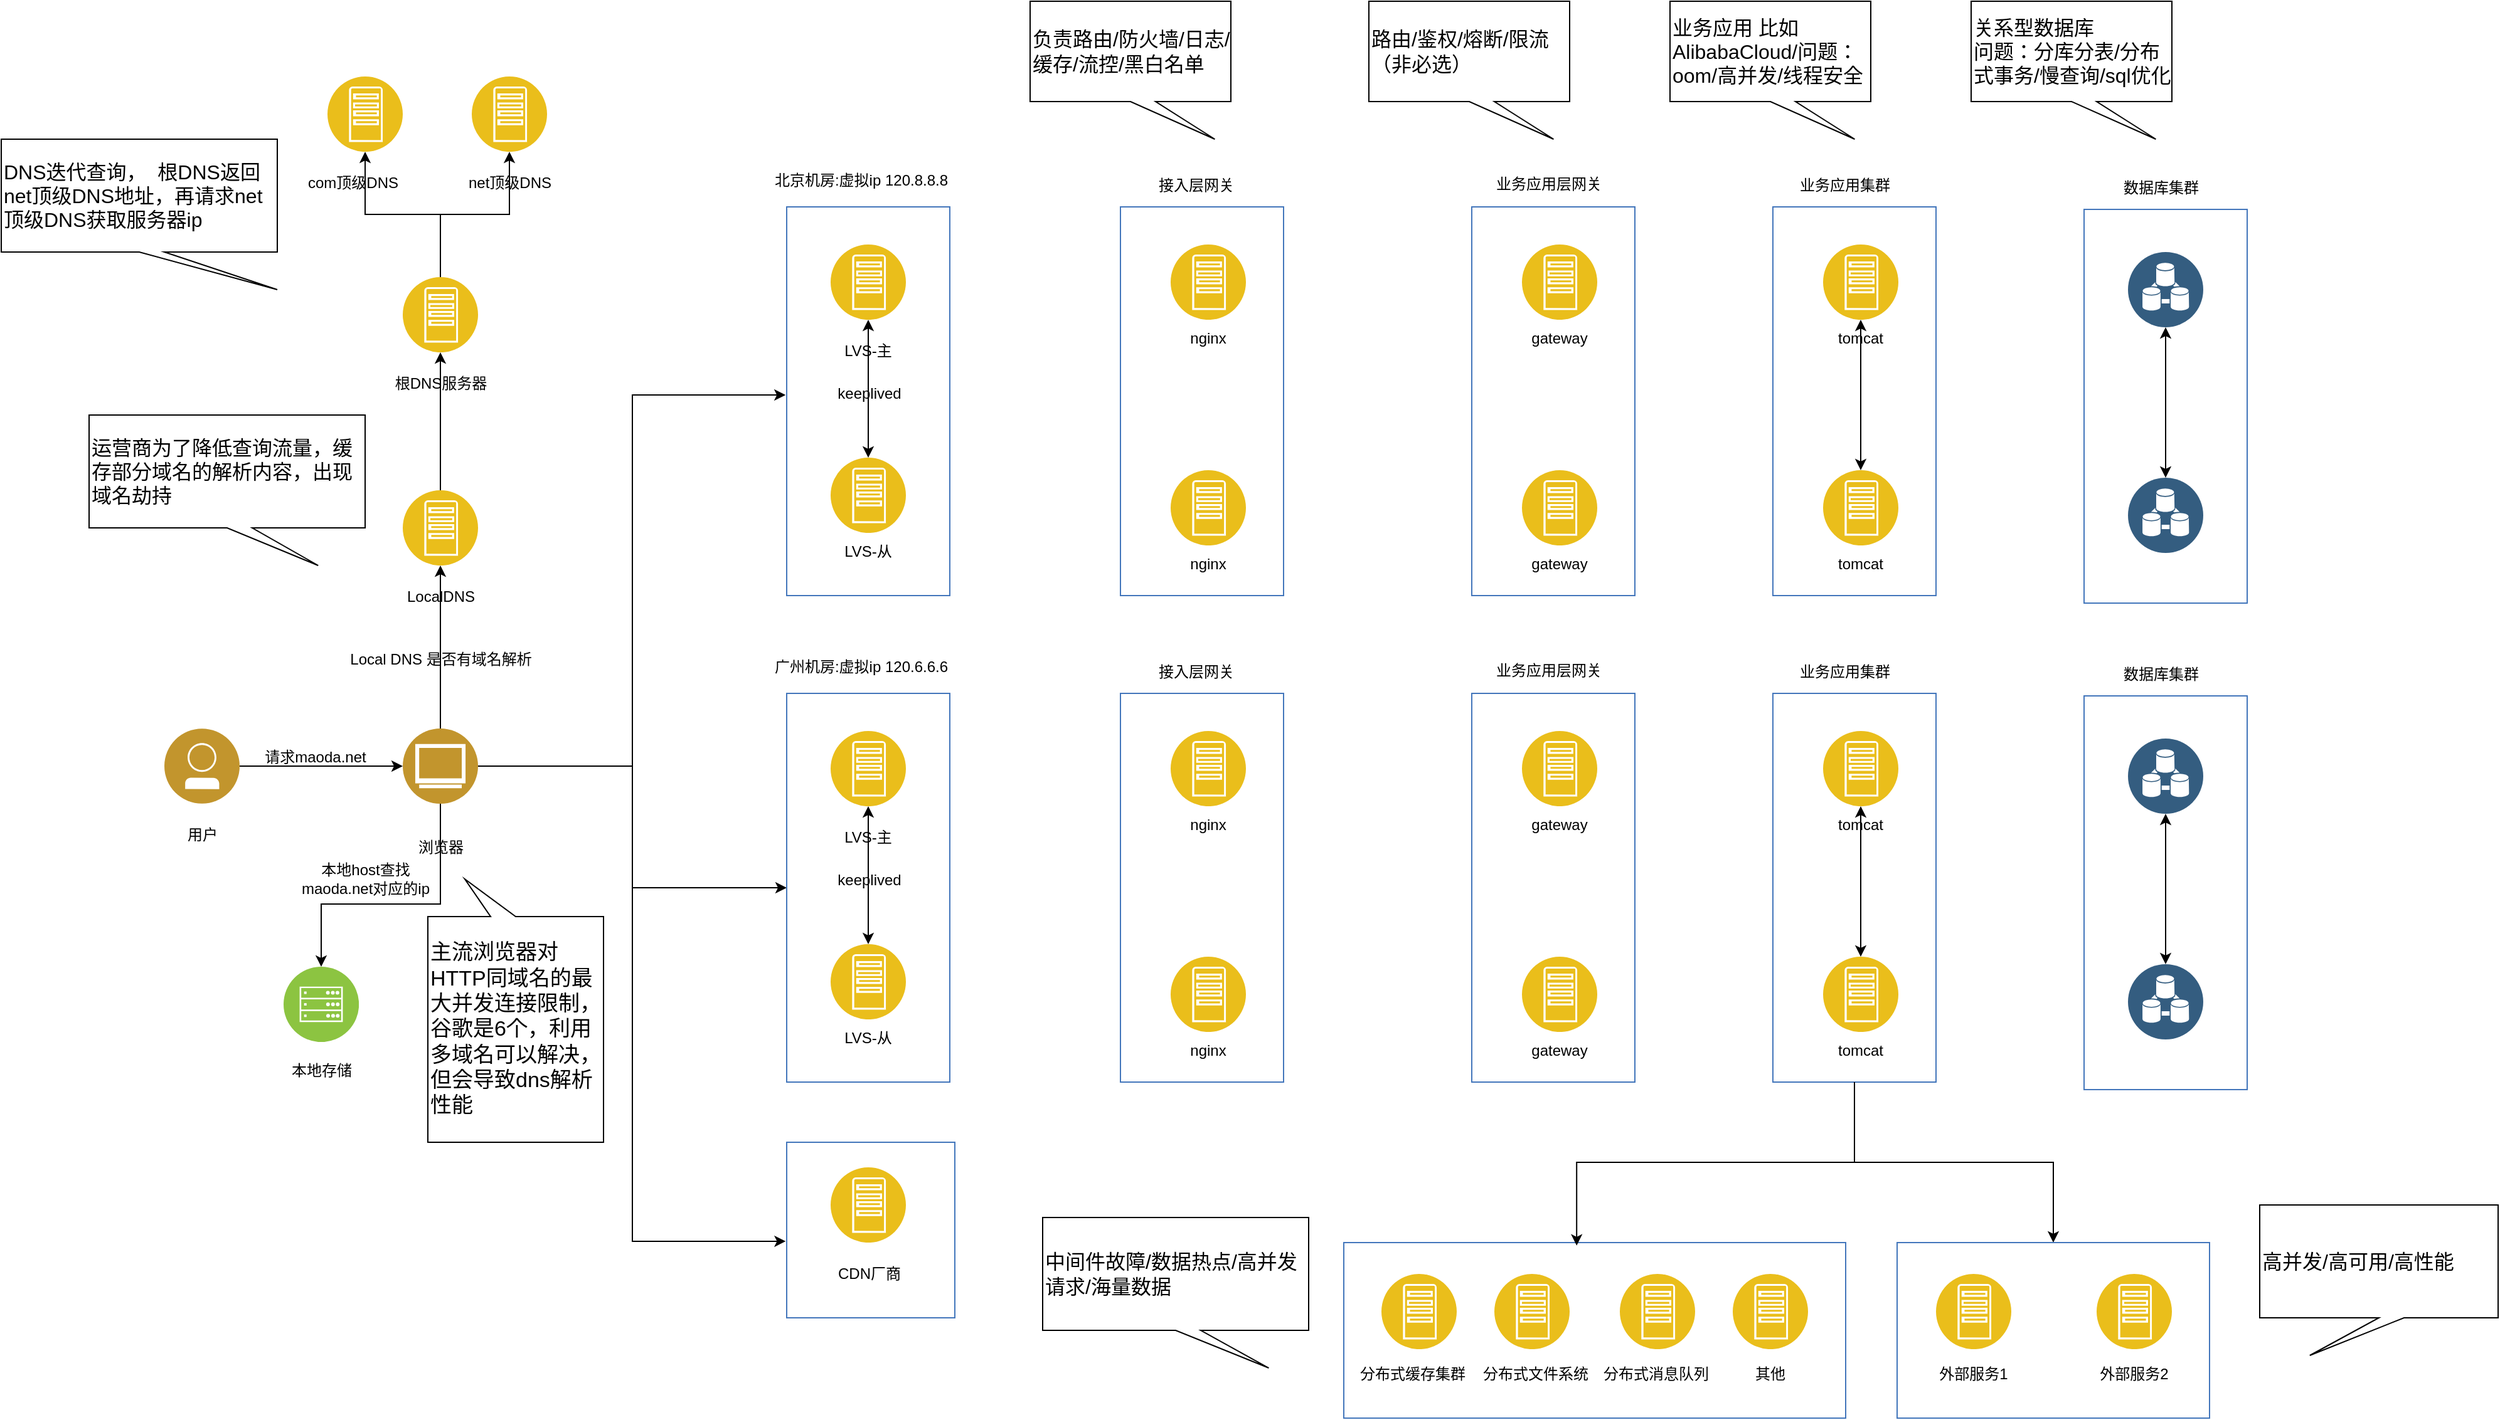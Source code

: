 <mxfile version="25.0.3">
  <diagram name="第 1 页" id="Wzh3JCurfQJRtKJ1nYE6">
    <mxGraphModel dx="2074" dy="1818" grid="1" gridSize="10" guides="1" tooltips="1" connect="1" arrows="1" fold="1" page="1" pageScale="1" pageWidth="827" pageHeight="1169" math="0" shadow="0">
      <root>
        <mxCell id="0" />
        <mxCell id="1" parent="0" />
        <mxCell id="kvRejp0Qwi7eRZuN6D7d-13" style="edgeStyle=orthogonalEdgeStyle;rounded=0;orthogonalLoop=1;jettySize=auto;html=1;entryX=0;entryY=0.5;entryDx=0;entryDy=0;" edge="1" parent="1" source="kvRejp0Qwi7eRZuN6D7d-1" target="kvRejp0Qwi7eRZuN6D7d-3">
          <mxGeometry relative="1" as="geometry" />
        </mxCell>
        <mxCell id="kvRejp0Qwi7eRZuN6D7d-1" value="" style="image;aspect=fixed;perimeter=ellipsePerimeter;html=1;align=center;shadow=0;dashed=0;fontColor=#4277BB;labelBackgroundColor=default;fontSize=12;spacingTop=3;image=img/lib/ibm/users/user.svg;" vertex="1" parent="1">
          <mxGeometry x="-50" y="260" width="60" height="60" as="geometry" />
        </mxCell>
        <mxCell id="kvRejp0Qwi7eRZuN6D7d-2" value="用户" style="text;html=1;align=center;verticalAlign=middle;resizable=0;points=[];autosize=1;strokeColor=none;fillColor=none;" vertex="1" parent="1">
          <mxGeometry x="-45" y="330" width="50" height="30" as="geometry" />
        </mxCell>
        <mxCell id="kvRejp0Qwi7eRZuN6D7d-15" style="edgeStyle=orthogonalEdgeStyle;rounded=0;orthogonalLoop=1;jettySize=auto;html=1;entryX=0.5;entryY=1;entryDx=0;entryDy=0;" edge="1" parent="1" source="kvRejp0Qwi7eRZuN6D7d-3" target="kvRejp0Qwi7eRZuN6D7d-5">
          <mxGeometry relative="1" as="geometry" />
        </mxCell>
        <mxCell id="kvRejp0Qwi7eRZuN6D7d-24" style="edgeStyle=orthogonalEdgeStyle;rounded=0;orthogonalLoop=1;jettySize=auto;html=1;entryX=0.5;entryY=0;entryDx=0;entryDy=0;" edge="1" parent="1" source="kvRejp0Qwi7eRZuN6D7d-3" target="kvRejp0Qwi7eRZuN6D7d-22">
          <mxGeometry relative="1" as="geometry">
            <mxPoint x="170" y="410" as="targetPoint" />
            <Array as="points">
              <mxPoint x="170" y="400" />
              <mxPoint x="75" y="400" />
            </Array>
          </mxGeometry>
        </mxCell>
        <mxCell id="kvRejp0Qwi7eRZuN6D7d-111" style="edgeStyle=orthogonalEdgeStyle;rounded=0;orthogonalLoop=1;jettySize=auto;html=1;entryX=0;entryY=0.5;entryDx=0;entryDy=0;" edge="1" parent="1" source="kvRejp0Qwi7eRZuN6D7d-3" target="kvRejp0Qwi7eRZuN6D7d-69">
          <mxGeometry relative="1" as="geometry" />
        </mxCell>
        <mxCell id="kvRejp0Qwi7eRZuN6D7d-3" value="" style="image;aspect=fixed;perimeter=ellipsePerimeter;html=1;align=center;shadow=0;dashed=0;fontColor=#4277BB;labelBackgroundColor=default;fontSize=12;spacingTop=3;image=img/lib/ibm/users/browser.svg;" vertex="1" parent="1">
          <mxGeometry x="140" y="260" width="60" height="60" as="geometry" />
        </mxCell>
        <mxCell id="kvRejp0Qwi7eRZuN6D7d-4" value="浏览器" style="text;html=1;align=center;verticalAlign=middle;resizable=0;points=[];autosize=1;strokeColor=none;fillColor=none;" vertex="1" parent="1">
          <mxGeometry x="140" y="340" width="60" height="30" as="geometry" />
        </mxCell>
        <mxCell id="kvRejp0Qwi7eRZuN6D7d-17" style="edgeStyle=orthogonalEdgeStyle;rounded=0;orthogonalLoop=1;jettySize=auto;html=1;" edge="1" parent="1" source="kvRejp0Qwi7eRZuN6D7d-5" target="kvRejp0Qwi7eRZuN6D7d-7">
          <mxGeometry relative="1" as="geometry" />
        </mxCell>
        <mxCell id="kvRejp0Qwi7eRZuN6D7d-5" value="" style="image;aspect=fixed;perimeter=ellipsePerimeter;html=1;align=center;shadow=0;dashed=0;fontColor=#4277BB;labelBackgroundColor=default;fontSize=12;spacingTop=3;image=img/lib/ibm/applications/app_server.svg;" vertex="1" parent="1">
          <mxGeometry x="140" y="70" width="60" height="60" as="geometry" />
        </mxCell>
        <mxCell id="kvRejp0Qwi7eRZuN6D7d-6" value="Local DNS 是否有域名解析" style="text;html=1;align=center;verticalAlign=middle;resizable=0;points=[];autosize=1;strokeColor=none;fillColor=none;" vertex="1" parent="1">
          <mxGeometry x="85" y="190" width="170" height="30" as="geometry" />
        </mxCell>
        <mxCell id="kvRejp0Qwi7eRZuN6D7d-18" style="edgeStyle=orthogonalEdgeStyle;rounded=0;orthogonalLoop=1;jettySize=auto;html=1;" edge="1" parent="1" source="kvRejp0Qwi7eRZuN6D7d-7" target="kvRejp0Qwi7eRZuN6D7d-10">
          <mxGeometry relative="1" as="geometry" />
        </mxCell>
        <mxCell id="kvRejp0Qwi7eRZuN6D7d-19" style="edgeStyle=orthogonalEdgeStyle;rounded=0;orthogonalLoop=1;jettySize=auto;html=1;" edge="1" parent="1" source="kvRejp0Qwi7eRZuN6D7d-7" target="kvRejp0Qwi7eRZuN6D7d-9">
          <mxGeometry relative="1" as="geometry" />
        </mxCell>
        <mxCell id="kvRejp0Qwi7eRZuN6D7d-7" value="" style="image;aspect=fixed;perimeter=ellipsePerimeter;html=1;align=center;shadow=0;dashed=0;fontColor=#4277BB;labelBackgroundColor=default;fontSize=12;spacingTop=3;image=img/lib/ibm/applications/app_server.svg;" vertex="1" parent="1">
          <mxGeometry x="140" y="-100" width="60" height="60" as="geometry" />
        </mxCell>
        <mxCell id="kvRejp0Qwi7eRZuN6D7d-8" value="根DNS服务器" style="text;html=1;align=center;verticalAlign=middle;resizable=0;points=[];autosize=1;strokeColor=none;fillColor=none;" vertex="1" parent="1">
          <mxGeometry x="120" y="-30" width="100" height="30" as="geometry" />
        </mxCell>
        <mxCell id="kvRejp0Qwi7eRZuN6D7d-9" value="" style="image;aspect=fixed;perimeter=ellipsePerimeter;html=1;align=center;shadow=0;dashed=0;fontColor=#4277BB;labelBackgroundColor=default;fontSize=12;spacingTop=3;image=img/lib/ibm/applications/app_server.svg;" vertex="1" parent="1">
          <mxGeometry x="80" y="-260" width="60" height="60" as="geometry" />
        </mxCell>
        <mxCell id="kvRejp0Qwi7eRZuN6D7d-10" value="" style="image;aspect=fixed;perimeter=ellipsePerimeter;html=1;align=center;shadow=0;dashed=0;fontColor=#4277BB;labelBackgroundColor=default;fontSize=12;spacingTop=3;image=img/lib/ibm/applications/app_server.svg;" vertex="1" parent="1">
          <mxGeometry x="195" y="-260" width="60" height="60" as="geometry" />
        </mxCell>
        <mxCell id="kvRejp0Qwi7eRZuN6D7d-11" value="com顶级DNS" style="text;html=1;align=center;verticalAlign=middle;resizable=0;points=[];autosize=1;strokeColor=none;fillColor=none;" vertex="1" parent="1">
          <mxGeometry x="50" y="-190" width="100" height="30" as="geometry" />
        </mxCell>
        <mxCell id="kvRejp0Qwi7eRZuN6D7d-12" value="net顶级DNS" style="text;html=1;align=center;verticalAlign=middle;resizable=0;points=[];autosize=1;strokeColor=none;fillColor=none;" vertex="1" parent="1">
          <mxGeometry x="180" y="-190" width="90" height="30" as="geometry" />
        </mxCell>
        <mxCell id="kvRejp0Qwi7eRZuN6D7d-14" value="请求maoda.net" style="text;html=1;align=center;verticalAlign=middle;resizable=0;points=[];autosize=1;strokeColor=none;fillColor=none;" vertex="1" parent="1">
          <mxGeometry x="20" y="268" width="100" height="30" as="geometry" />
        </mxCell>
        <mxCell id="kvRejp0Qwi7eRZuN6D7d-16" value="LocalDNS" style="text;html=1;align=center;verticalAlign=middle;resizable=0;points=[];autosize=1;strokeColor=none;fillColor=none;" vertex="1" parent="1">
          <mxGeometry x="130" y="140" width="80" height="30" as="geometry" />
        </mxCell>
        <mxCell id="kvRejp0Qwi7eRZuN6D7d-20" value="运营商为了降低查询流量，缓存部分域名的解析内容，出现域名劫持" style="shape=callout;whiteSpace=wrap;html=1;perimeter=calloutPerimeter;direction=east;position2=0.83;align=left;fontSize=16;" vertex="1" parent="1">
          <mxGeometry x="-110" y="10" width="220" height="120" as="geometry" />
        </mxCell>
        <mxCell id="kvRejp0Qwi7eRZuN6D7d-21" value="DNS迭代查询，&amp;nbsp; 根DNS返回net顶级DNS地址，再请求net顶级DNS获取服务器ip" style="shape=callout;whiteSpace=wrap;html=1;perimeter=calloutPerimeter;direction=east;position2=1;align=left;fontSize=16;" vertex="1" parent="1">
          <mxGeometry x="-180" y="-210" width="220" height="120" as="geometry" />
        </mxCell>
        <mxCell id="kvRejp0Qwi7eRZuN6D7d-22" value="" style="image;aspect=fixed;perimeter=ellipsePerimeter;html=1;align=center;shadow=0;dashed=0;fontColor=#4277BB;labelBackgroundColor=default;fontSize=12;spacingTop=3;image=img/lib/ibm/infrastructure/mobile_backend.svg;" vertex="1" parent="1">
          <mxGeometry x="45" y="450" width="60" height="60" as="geometry" />
        </mxCell>
        <mxCell id="kvRejp0Qwi7eRZuN6D7d-23" value="本地存储" style="text;html=1;align=center;verticalAlign=middle;resizable=0;points=[];autosize=1;strokeColor=none;fillColor=none;" vertex="1" parent="1">
          <mxGeometry x="40" y="518" width="70" height="30" as="geometry" />
        </mxCell>
        <mxCell id="kvRejp0Qwi7eRZuN6D7d-26" value="本地host查找&lt;div&gt;maoda.net对应的ip&lt;/div&gt;" style="text;html=1;align=center;verticalAlign=middle;resizable=0;points=[];autosize=1;strokeColor=none;fillColor=none;" vertex="1" parent="1">
          <mxGeometry x="45" y="360" width="130" height="40" as="geometry" />
        </mxCell>
        <mxCell id="kvRejp0Qwi7eRZuN6D7d-27" value="主流浏览器对HTTP同域名的最大并发连接限制，谷歌是6个，利用多域名可以解决，但会导致dns解析性能" style="shape=callout;whiteSpace=wrap;html=1;perimeter=calloutPerimeter;direction=west;position2=0.79;align=left;fontSize=17;" vertex="1" parent="1">
          <mxGeometry x="160" y="380" width="140" height="210" as="geometry" />
        </mxCell>
        <mxCell id="kvRejp0Qwi7eRZuN6D7d-31" value="" style="fontStyle=0;verticalAlign=top;align=center;spacingTop=-2;fillColor=none;rounded=0;whiteSpace=wrap;html=1;strokeColor=#4376BB;strokeWidth=1;dashed=0;container=1;collapsible=0;expand=0;recursiveResize=0;" vertex="1" parent="1">
          <mxGeometry x="446" y="-156" width="130" height="310" as="geometry" />
        </mxCell>
        <mxCell id="kvRejp0Qwi7eRZuN6D7d-32" value="" style="image;aspect=fixed;perimeter=ellipsePerimeter;html=1;align=center;shadow=0;dashed=0;fontColor=#4277BB;labelBackgroundColor=default;fontSize=12;spacingTop=3;image=img/lib/ibm/applications/app_server.svg;" vertex="1" parent="kvRejp0Qwi7eRZuN6D7d-31">
          <mxGeometry x="35" y="30" width="60" height="60" as="geometry" />
        </mxCell>
        <mxCell id="kvRejp0Qwi7eRZuN6D7d-35" value="" style="image;aspect=fixed;perimeter=ellipsePerimeter;html=1;align=center;shadow=0;dashed=0;fontColor=#4277BB;labelBackgroundColor=default;fontSize=12;spacingTop=3;image=img/lib/ibm/applications/app_server.svg;" vertex="1" parent="kvRejp0Qwi7eRZuN6D7d-31">
          <mxGeometry x="35" y="200" width="60" height="60" as="geometry" />
        </mxCell>
        <mxCell id="kvRejp0Qwi7eRZuN6D7d-37" value="" style="endArrow=classic;startArrow=classic;html=1;rounded=0;exitX=0.5;exitY=0;exitDx=0;exitDy=0;" edge="1" parent="kvRejp0Qwi7eRZuN6D7d-31" source="kvRejp0Qwi7eRZuN6D7d-35" target="kvRejp0Qwi7eRZuN6D7d-32">
          <mxGeometry width="50" height="50" relative="1" as="geometry">
            <mxPoint x="26" y="140" as="sourcePoint" />
            <mxPoint x="76" y="90" as="targetPoint" />
          </mxGeometry>
        </mxCell>
        <mxCell id="kvRejp0Qwi7eRZuN6D7d-38" value="LVS-从" style="text;html=1;align=center;verticalAlign=middle;whiteSpace=wrap;rounded=0;" vertex="1" parent="kvRejp0Qwi7eRZuN6D7d-31">
          <mxGeometry x="35" y="260" width="60" height="30" as="geometry" />
        </mxCell>
        <mxCell id="kvRejp0Qwi7eRZuN6D7d-39" value="LVS-主" style="text;html=1;align=center;verticalAlign=middle;whiteSpace=wrap;rounded=0;" vertex="1" parent="kvRejp0Qwi7eRZuN6D7d-31">
          <mxGeometry x="35" y="100" width="60" height="30" as="geometry" />
        </mxCell>
        <mxCell id="kvRejp0Qwi7eRZuN6D7d-42" value="keeplived" style="text;html=1;align=center;verticalAlign=middle;whiteSpace=wrap;rounded=0;" vertex="1" parent="kvRejp0Qwi7eRZuN6D7d-31">
          <mxGeometry x="36" y="134" width="60" height="30" as="geometry" />
        </mxCell>
        <mxCell id="kvRejp0Qwi7eRZuN6D7d-43" value="" style="fontStyle=0;verticalAlign=top;align=center;spacingTop=-2;fillColor=none;rounded=0;whiteSpace=wrap;html=1;strokeColor=#4376BB;strokeWidth=1;dashed=0;container=1;collapsible=0;expand=0;recursiveResize=0;" vertex="1" parent="1">
          <mxGeometry x="712" y="-156" width="130" height="310" as="geometry" />
        </mxCell>
        <mxCell id="kvRejp0Qwi7eRZuN6D7d-44" value="" style="image;aspect=fixed;perimeter=ellipsePerimeter;html=1;align=center;shadow=0;dashed=0;fontColor=#4277BB;labelBackgroundColor=default;fontSize=12;spacingTop=3;image=img/lib/ibm/applications/app_server.svg;" vertex="1" parent="kvRejp0Qwi7eRZuN6D7d-43">
          <mxGeometry x="40" y="30" width="60" height="60" as="geometry" />
        </mxCell>
        <mxCell id="kvRejp0Qwi7eRZuN6D7d-45" value="" style="image;aspect=fixed;perimeter=ellipsePerimeter;html=1;align=center;shadow=0;dashed=0;fontColor=#4277BB;labelBackgroundColor=default;fontSize=12;spacingTop=3;image=img/lib/ibm/applications/app_server.svg;" vertex="1" parent="kvRejp0Qwi7eRZuN6D7d-43">
          <mxGeometry x="40" y="210" width="60" height="60" as="geometry" />
        </mxCell>
        <mxCell id="kvRejp0Qwi7eRZuN6D7d-46" value="nginx" style="text;html=1;align=center;verticalAlign=middle;whiteSpace=wrap;rounded=0;" vertex="1" parent="kvRejp0Qwi7eRZuN6D7d-43">
          <mxGeometry x="40" y="90" width="60" height="30" as="geometry" />
        </mxCell>
        <mxCell id="kvRejp0Qwi7eRZuN6D7d-47" value="nginx" style="text;html=1;align=center;verticalAlign=middle;whiteSpace=wrap;rounded=0;" vertex="1" parent="kvRejp0Qwi7eRZuN6D7d-43">
          <mxGeometry x="40" y="270" width="60" height="30" as="geometry" />
        </mxCell>
        <mxCell id="kvRejp0Qwi7eRZuN6D7d-48" value="" style="fontStyle=0;verticalAlign=top;align=center;spacingTop=-2;fillColor=none;rounded=0;whiteSpace=wrap;html=1;strokeColor=#4376BB;strokeWidth=1;dashed=0;container=1;collapsible=0;expand=0;recursiveResize=0;" vertex="1" parent="1">
          <mxGeometry x="992" y="-156" width="130" height="310" as="geometry" />
        </mxCell>
        <mxCell id="kvRejp0Qwi7eRZuN6D7d-49" value="" style="image;aspect=fixed;perimeter=ellipsePerimeter;html=1;align=center;shadow=0;dashed=0;fontColor=#4277BB;labelBackgroundColor=default;fontSize=12;spacingTop=3;image=img/lib/ibm/applications/app_server.svg;" vertex="1" parent="kvRejp0Qwi7eRZuN6D7d-48">
          <mxGeometry x="40" y="30" width="60" height="60" as="geometry" />
        </mxCell>
        <mxCell id="kvRejp0Qwi7eRZuN6D7d-50" value="" style="image;aspect=fixed;perimeter=ellipsePerimeter;html=1;align=center;shadow=0;dashed=0;fontColor=#4277BB;labelBackgroundColor=default;fontSize=12;spacingTop=3;image=img/lib/ibm/applications/app_server.svg;" vertex="1" parent="kvRejp0Qwi7eRZuN6D7d-48">
          <mxGeometry x="40" y="210" width="60" height="60" as="geometry" />
        </mxCell>
        <mxCell id="kvRejp0Qwi7eRZuN6D7d-51" value="gateway" style="text;html=1;align=center;verticalAlign=middle;whiteSpace=wrap;rounded=0;" vertex="1" parent="kvRejp0Qwi7eRZuN6D7d-48">
          <mxGeometry x="40" y="90" width="60" height="30" as="geometry" />
        </mxCell>
        <mxCell id="kvRejp0Qwi7eRZuN6D7d-52" value="gateway" style="text;html=1;align=center;verticalAlign=middle;whiteSpace=wrap;rounded=0;" vertex="1" parent="kvRejp0Qwi7eRZuN6D7d-48">
          <mxGeometry x="40" y="270" width="60" height="30" as="geometry" />
        </mxCell>
        <mxCell id="kvRejp0Qwi7eRZuN6D7d-53" value="" style="fontStyle=0;verticalAlign=top;align=center;spacingTop=-2;fillColor=none;rounded=0;whiteSpace=wrap;html=1;strokeColor=#4376BB;strokeWidth=1;dashed=0;container=1;collapsible=0;expand=0;recursiveResize=0;" vertex="1" parent="1">
          <mxGeometry x="1232" y="-156" width="130" height="310" as="geometry" />
        </mxCell>
        <mxCell id="kvRejp0Qwi7eRZuN6D7d-54" value="" style="image;aspect=fixed;perimeter=ellipsePerimeter;html=1;align=center;shadow=0;dashed=0;fontColor=#4277BB;labelBackgroundColor=default;fontSize=12;spacingTop=3;image=img/lib/ibm/applications/app_server.svg;" vertex="1" parent="kvRejp0Qwi7eRZuN6D7d-53">
          <mxGeometry x="40" y="30" width="60" height="60" as="geometry" />
        </mxCell>
        <mxCell id="kvRejp0Qwi7eRZuN6D7d-55" value="" style="image;aspect=fixed;perimeter=ellipsePerimeter;html=1;align=center;shadow=0;dashed=0;fontColor=#4277BB;labelBackgroundColor=default;fontSize=12;spacingTop=3;image=img/lib/ibm/applications/app_server.svg;" vertex="1" parent="kvRejp0Qwi7eRZuN6D7d-53">
          <mxGeometry x="40" y="210" width="60" height="60" as="geometry" />
        </mxCell>
        <mxCell id="kvRejp0Qwi7eRZuN6D7d-56" value="tomcat" style="text;html=1;align=center;verticalAlign=middle;whiteSpace=wrap;rounded=0;" vertex="1" parent="kvRejp0Qwi7eRZuN6D7d-53">
          <mxGeometry x="40" y="90" width="60" height="30" as="geometry" />
        </mxCell>
        <mxCell id="kvRejp0Qwi7eRZuN6D7d-57" value="tomcat" style="text;html=1;align=center;verticalAlign=middle;whiteSpace=wrap;rounded=0;" vertex="1" parent="kvRejp0Qwi7eRZuN6D7d-53">
          <mxGeometry x="40" y="270" width="60" height="30" as="geometry" />
        </mxCell>
        <mxCell id="kvRejp0Qwi7eRZuN6D7d-58" value="" style="endArrow=classic;startArrow=classic;html=1;rounded=0;" edge="1" parent="kvRejp0Qwi7eRZuN6D7d-53" source="kvRejp0Qwi7eRZuN6D7d-55" target="kvRejp0Qwi7eRZuN6D7d-54">
          <mxGeometry width="50" height="50" relative="1" as="geometry">
            <mxPoint x="30" y="190" as="sourcePoint" />
            <mxPoint x="80" y="140" as="targetPoint" />
          </mxGeometry>
        </mxCell>
        <mxCell id="kvRejp0Qwi7eRZuN6D7d-60" value="" style="fontStyle=0;verticalAlign=top;align=center;spacingTop=-2;fillColor=none;rounded=0;whiteSpace=wrap;html=1;strokeColor=#4376BB;strokeWidth=1;dashed=0;container=1;collapsible=0;expand=0;recursiveResize=0;" vertex="1" parent="1">
          <mxGeometry x="1480" y="-154" width="130" height="314" as="geometry" />
        </mxCell>
        <mxCell id="kvRejp0Qwi7eRZuN6D7d-61" value="" style="image;aspect=fixed;perimeter=ellipsePerimeter;html=1;align=center;shadow=0;dashed=0;fontColor=#4277BB;labelBackgroundColor=default;fontSize=12;spacingTop=3;image=img/lib/ibm/data/device_registry.svg;" vertex="1" parent="kvRejp0Qwi7eRZuN6D7d-60">
          <mxGeometry x="35" y="34" width="60" height="60" as="geometry" />
        </mxCell>
        <mxCell id="kvRejp0Qwi7eRZuN6D7d-62" value="" style="image;aspect=fixed;perimeter=ellipsePerimeter;html=1;align=center;shadow=0;dashed=0;fontColor=#4277BB;labelBackgroundColor=default;fontSize=12;spacingTop=3;image=img/lib/ibm/data/device_registry.svg;" vertex="1" parent="kvRejp0Qwi7eRZuN6D7d-60">
          <mxGeometry x="35" y="214" width="60" height="60" as="geometry" />
        </mxCell>
        <mxCell id="kvRejp0Qwi7eRZuN6D7d-63" value="" style="endArrow=classic;startArrow=classic;html=1;rounded=0;" edge="1" parent="kvRejp0Qwi7eRZuN6D7d-60" source="kvRejp0Qwi7eRZuN6D7d-62" target="kvRejp0Qwi7eRZuN6D7d-61">
          <mxGeometry width="50" height="50" relative="1" as="geometry">
            <mxPoint x="20" y="144" as="sourcePoint" />
            <mxPoint x="70" y="94" as="targetPoint" />
          </mxGeometry>
        </mxCell>
        <mxCell id="kvRejp0Qwi7eRZuN6D7d-64" value="北京机房:虚拟ip 120.8.8.8" style="text;html=1;align=center;verticalAlign=middle;resizable=0;points=[];autosize=1;strokeColor=none;fillColor=none;" vertex="1" parent="1">
          <mxGeometry x="425" y="-192" width="160" height="30" as="geometry" />
        </mxCell>
        <mxCell id="kvRejp0Qwi7eRZuN6D7d-65" value="接入层网关" style="text;html=1;align=center;verticalAlign=middle;resizable=0;points=[];autosize=1;strokeColor=none;fillColor=none;" vertex="1" parent="1">
          <mxGeometry x="732" y="-188" width="80" height="30" as="geometry" />
        </mxCell>
        <mxCell id="kvRejp0Qwi7eRZuN6D7d-66" value="业务应用层网关" style="text;html=1;align=center;verticalAlign=middle;resizable=0;points=[];autosize=1;strokeColor=none;fillColor=none;" vertex="1" parent="1">
          <mxGeometry x="998" y="-189" width="110" height="30" as="geometry" />
        </mxCell>
        <mxCell id="kvRejp0Qwi7eRZuN6D7d-67" value="业务应用集群" style="text;html=1;align=center;verticalAlign=middle;resizable=0;points=[];autosize=1;strokeColor=none;fillColor=none;" vertex="1" parent="1">
          <mxGeometry x="1239" y="-188" width="100" height="30" as="geometry" />
        </mxCell>
        <mxCell id="kvRejp0Qwi7eRZuN6D7d-68" value="数据库集群" style="text;html=1;align=center;verticalAlign=middle;resizable=0;points=[];autosize=1;strokeColor=none;fillColor=none;" vertex="1" parent="1">
          <mxGeometry x="1501" y="-186" width="80" height="30" as="geometry" />
        </mxCell>
        <mxCell id="kvRejp0Qwi7eRZuN6D7d-69" value="" style="fontStyle=0;verticalAlign=top;align=center;spacingTop=-2;fillColor=none;rounded=0;whiteSpace=wrap;html=1;strokeColor=#4376BB;strokeWidth=1;dashed=0;container=1;collapsible=0;expand=0;recursiveResize=0;" vertex="1" parent="1">
          <mxGeometry x="446" y="232" width="130" height="310" as="geometry" />
        </mxCell>
        <mxCell id="kvRejp0Qwi7eRZuN6D7d-70" value="" style="image;aspect=fixed;perimeter=ellipsePerimeter;html=1;align=center;shadow=0;dashed=0;fontColor=#4277BB;labelBackgroundColor=default;fontSize=12;spacingTop=3;image=img/lib/ibm/applications/app_server.svg;" vertex="1" parent="kvRejp0Qwi7eRZuN6D7d-69">
          <mxGeometry x="35" y="30" width="60" height="60" as="geometry" />
        </mxCell>
        <mxCell id="kvRejp0Qwi7eRZuN6D7d-71" value="" style="image;aspect=fixed;perimeter=ellipsePerimeter;html=1;align=center;shadow=0;dashed=0;fontColor=#4277BB;labelBackgroundColor=default;fontSize=12;spacingTop=3;image=img/lib/ibm/applications/app_server.svg;" vertex="1" parent="kvRejp0Qwi7eRZuN6D7d-69">
          <mxGeometry x="35" y="200" width="60" height="60" as="geometry" />
        </mxCell>
        <mxCell id="kvRejp0Qwi7eRZuN6D7d-72" value="" style="endArrow=classic;startArrow=classic;html=1;rounded=0;exitX=0.5;exitY=0;exitDx=0;exitDy=0;" edge="1" parent="kvRejp0Qwi7eRZuN6D7d-69" source="kvRejp0Qwi7eRZuN6D7d-71" target="kvRejp0Qwi7eRZuN6D7d-70">
          <mxGeometry width="50" height="50" relative="1" as="geometry">
            <mxPoint x="26" y="140" as="sourcePoint" />
            <mxPoint x="76" y="90" as="targetPoint" />
          </mxGeometry>
        </mxCell>
        <mxCell id="kvRejp0Qwi7eRZuN6D7d-73" value="LVS-从" style="text;html=1;align=center;verticalAlign=middle;whiteSpace=wrap;rounded=0;" vertex="1" parent="kvRejp0Qwi7eRZuN6D7d-69">
          <mxGeometry x="35" y="260" width="60" height="30" as="geometry" />
        </mxCell>
        <mxCell id="kvRejp0Qwi7eRZuN6D7d-74" value="LVS-主" style="text;html=1;align=center;verticalAlign=middle;whiteSpace=wrap;rounded=0;" vertex="1" parent="kvRejp0Qwi7eRZuN6D7d-69">
          <mxGeometry x="35" y="100" width="60" height="30" as="geometry" />
        </mxCell>
        <mxCell id="kvRejp0Qwi7eRZuN6D7d-75" value="keeplived" style="text;html=1;align=center;verticalAlign=middle;whiteSpace=wrap;rounded=0;" vertex="1" parent="kvRejp0Qwi7eRZuN6D7d-69">
          <mxGeometry x="36" y="134" width="60" height="30" as="geometry" />
        </mxCell>
        <mxCell id="kvRejp0Qwi7eRZuN6D7d-76" value="" style="fontStyle=0;verticalAlign=top;align=center;spacingTop=-2;fillColor=none;rounded=0;whiteSpace=wrap;html=1;strokeColor=#4376BB;strokeWidth=1;dashed=0;container=1;collapsible=0;expand=0;recursiveResize=0;" vertex="1" parent="1">
          <mxGeometry x="712" y="232" width="130" height="310" as="geometry" />
        </mxCell>
        <mxCell id="kvRejp0Qwi7eRZuN6D7d-77" value="" style="image;aspect=fixed;perimeter=ellipsePerimeter;html=1;align=center;shadow=0;dashed=0;fontColor=#4277BB;labelBackgroundColor=default;fontSize=12;spacingTop=3;image=img/lib/ibm/applications/app_server.svg;" vertex="1" parent="kvRejp0Qwi7eRZuN6D7d-76">
          <mxGeometry x="40" y="30" width="60" height="60" as="geometry" />
        </mxCell>
        <mxCell id="kvRejp0Qwi7eRZuN6D7d-78" value="" style="image;aspect=fixed;perimeter=ellipsePerimeter;html=1;align=center;shadow=0;dashed=0;fontColor=#4277BB;labelBackgroundColor=default;fontSize=12;spacingTop=3;image=img/lib/ibm/applications/app_server.svg;" vertex="1" parent="kvRejp0Qwi7eRZuN6D7d-76">
          <mxGeometry x="40" y="210" width="60" height="60" as="geometry" />
        </mxCell>
        <mxCell id="kvRejp0Qwi7eRZuN6D7d-79" value="nginx" style="text;html=1;align=center;verticalAlign=middle;whiteSpace=wrap;rounded=0;" vertex="1" parent="kvRejp0Qwi7eRZuN6D7d-76">
          <mxGeometry x="40" y="90" width="60" height="30" as="geometry" />
        </mxCell>
        <mxCell id="kvRejp0Qwi7eRZuN6D7d-80" value="nginx" style="text;html=1;align=center;verticalAlign=middle;whiteSpace=wrap;rounded=0;" vertex="1" parent="kvRejp0Qwi7eRZuN6D7d-76">
          <mxGeometry x="40" y="270" width="60" height="30" as="geometry" />
        </mxCell>
        <mxCell id="kvRejp0Qwi7eRZuN6D7d-81" value="" style="fontStyle=0;verticalAlign=top;align=center;spacingTop=-2;fillColor=none;rounded=0;whiteSpace=wrap;html=1;strokeColor=#4376BB;strokeWidth=1;dashed=0;container=1;collapsible=0;expand=0;recursiveResize=0;" vertex="1" parent="1">
          <mxGeometry x="992" y="232" width="130" height="310" as="geometry" />
        </mxCell>
        <mxCell id="kvRejp0Qwi7eRZuN6D7d-82" value="" style="image;aspect=fixed;perimeter=ellipsePerimeter;html=1;align=center;shadow=0;dashed=0;fontColor=#4277BB;labelBackgroundColor=default;fontSize=12;spacingTop=3;image=img/lib/ibm/applications/app_server.svg;" vertex="1" parent="kvRejp0Qwi7eRZuN6D7d-81">
          <mxGeometry x="40" y="30" width="60" height="60" as="geometry" />
        </mxCell>
        <mxCell id="kvRejp0Qwi7eRZuN6D7d-83" value="" style="image;aspect=fixed;perimeter=ellipsePerimeter;html=1;align=center;shadow=0;dashed=0;fontColor=#4277BB;labelBackgroundColor=default;fontSize=12;spacingTop=3;image=img/lib/ibm/applications/app_server.svg;" vertex="1" parent="kvRejp0Qwi7eRZuN6D7d-81">
          <mxGeometry x="40" y="210" width="60" height="60" as="geometry" />
        </mxCell>
        <mxCell id="kvRejp0Qwi7eRZuN6D7d-84" value="gateway" style="text;html=1;align=center;verticalAlign=middle;whiteSpace=wrap;rounded=0;" vertex="1" parent="kvRejp0Qwi7eRZuN6D7d-81">
          <mxGeometry x="40" y="90" width="60" height="30" as="geometry" />
        </mxCell>
        <mxCell id="kvRejp0Qwi7eRZuN6D7d-85" value="gateway" style="text;html=1;align=center;verticalAlign=middle;whiteSpace=wrap;rounded=0;" vertex="1" parent="kvRejp0Qwi7eRZuN6D7d-81">
          <mxGeometry x="40" y="270" width="60" height="30" as="geometry" />
        </mxCell>
        <mxCell id="kvRejp0Qwi7eRZuN6D7d-130" style="edgeStyle=orthogonalEdgeStyle;rounded=0;orthogonalLoop=1;jettySize=auto;html=1;" edge="1" parent="1" source="kvRejp0Qwi7eRZuN6D7d-86" target="kvRejp0Qwi7eRZuN6D7d-114">
          <mxGeometry relative="1" as="geometry" />
        </mxCell>
        <mxCell id="kvRejp0Qwi7eRZuN6D7d-86" value="" style="fontStyle=0;verticalAlign=top;align=center;spacingTop=-2;fillColor=none;rounded=0;whiteSpace=wrap;html=1;strokeColor=#4376BB;strokeWidth=1;dashed=0;container=1;collapsible=0;expand=0;recursiveResize=0;" vertex="1" parent="1">
          <mxGeometry x="1232" y="232" width="130" height="310" as="geometry" />
        </mxCell>
        <mxCell id="kvRejp0Qwi7eRZuN6D7d-87" value="" style="image;aspect=fixed;perimeter=ellipsePerimeter;html=1;align=center;shadow=0;dashed=0;fontColor=#4277BB;labelBackgroundColor=default;fontSize=12;spacingTop=3;image=img/lib/ibm/applications/app_server.svg;" vertex="1" parent="kvRejp0Qwi7eRZuN6D7d-86">
          <mxGeometry x="40" y="30" width="60" height="60" as="geometry" />
        </mxCell>
        <mxCell id="kvRejp0Qwi7eRZuN6D7d-88" value="" style="image;aspect=fixed;perimeter=ellipsePerimeter;html=1;align=center;shadow=0;dashed=0;fontColor=#4277BB;labelBackgroundColor=default;fontSize=12;spacingTop=3;image=img/lib/ibm/applications/app_server.svg;" vertex="1" parent="kvRejp0Qwi7eRZuN6D7d-86">
          <mxGeometry x="40" y="210" width="60" height="60" as="geometry" />
        </mxCell>
        <mxCell id="kvRejp0Qwi7eRZuN6D7d-89" value="tomcat" style="text;html=1;align=center;verticalAlign=middle;whiteSpace=wrap;rounded=0;" vertex="1" parent="kvRejp0Qwi7eRZuN6D7d-86">
          <mxGeometry x="40" y="90" width="60" height="30" as="geometry" />
        </mxCell>
        <mxCell id="kvRejp0Qwi7eRZuN6D7d-90" value="tomcat" style="text;html=1;align=center;verticalAlign=middle;whiteSpace=wrap;rounded=0;" vertex="1" parent="kvRejp0Qwi7eRZuN6D7d-86">
          <mxGeometry x="40" y="270" width="60" height="30" as="geometry" />
        </mxCell>
        <mxCell id="kvRejp0Qwi7eRZuN6D7d-91" value="" style="endArrow=classic;startArrow=classic;html=1;rounded=0;" edge="1" parent="kvRejp0Qwi7eRZuN6D7d-86" source="kvRejp0Qwi7eRZuN6D7d-88" target="kvRejp0Qwi7eRZuN6D7d-87">
          <mxGeometry width="50" height="50" relative="1" as="geometry">
            <mxPoint x="30" y="190" as="sourcePoint" />
            <mxPoint x="80" y="140" as="targetPoint" />
          </mxGeometry>
        </mxCell>
        <mxCell id="kvRejp0Qwi7eRZuN6D7d-92" value="" style="fontStyle=0;verticalAlign=top;align=center;spacingTop=-2;fillColor=none;rounded=0;whiteSpace=wrap;html=1;strokeColor=#4376BB;strokeWidth=1;dashed=0;container=1;collapsible=0;expand=0;recursiveResize=0;" vertex="1" parent="1">
          <mxGeometry x="1480" y="234" width="130" height="314" as="geometry" />
        </mxCell>
        <mxCell id="kvRejp0Qwi7eRZuN6D7d-93" value="" style="image;aspect=fixed;perimeter=ellipsePerimeter;html=1;align=center;shadow=0;dashed=0;fontColor=#4277BB;labelBackgroundColor=default;fontSize=12;spacingTop=3;image=img/lib/ibm/data/device_registry.svg;" vertex="1" parent="kvRejp0Qwi7eRZuN6D7d-92">
          <mxGeometry x="35" y="34" width="60" height="60" as="geometry" />
        </mxCell>
        <mxCell id="kvRejp0Qwi7eRZuN6D7d-94" value="" style="image;aspect=fixed;perimeter=ellipsePerimeter;html=1;align=center;shadow=0;dashed=0;fontColor=#4277BB;labelBackgroundColor=default;fontSize=12;spacingTop=3;image=img/lib/ibm/data/device_registry.svg;" vertex="1" parent="kvRejp0Qwi7eRZuN6D7d-92">
          <mxGeometry x="35" y="214" width="60" height="60" as="geometry" />
        </mxCell>
        <mxCell id="kvRejp0Qwi7eRZuN6D7d-95" value="" style="endArrow=classic;startArrow=classic;html=1;rounded=0;" edge="1" parent="kvRejp0Qwi7eRZuN6D7d-92" source="kvRejp0Qwi7eRZuN6D7d-94" target="kvRejp0Qwi7eRZuN6D7d-93">
          <mxGeometry width="50" height="50" relative="1" as="geometry">
            <mxPoint x="20" y="144" as="sourcePoint" />
            <mxPoint x="70" y="94" as="targetPoint" />
          </mxGeometry>
        </mxCell>
        <mxCell id="kvRejp0Qwi7eRZuN6D7d-96" value="广州机房:虚拟ip 120.6.6.6" style="text;html=1;align=center;verticalAlign=middle;resizable=0;points=[];autosize=1;strokeColor=none;fillColor=none;" vertex="1" parent="1">
          <mxGeometry x="425" y="196" width="160" height="30" as="geometry" />
        </mxCell>
        <mxCell id="kvRejp0Qwi7eRZuN6D7d-97" value="接入层网关" style="text;html=1;align=center;verticalAlign=middle;resizable=0;points=[];autosize=1;strokeColor=none;fillColor=none;" vertex="1" parent="1">
          <mxGeometry x="732" y="200" width="80" height="30" as="geometry" />
        </mxCell>
        <mxCell id="kvRejp0Qwi7eRZuN6D7d-98" value="业务应用层网关" style="text;html=1;align=center;verticalAlign=middle;resizable=0;points=[];autosize=1;strokeColor=none;fillColor=none;" vertex="1" parent="1">
          <mxGeometry x="998" y="199" width="110" height="30" as="geometry" />
        </mxCell>
        <mxCell id="kvRejp0Qwi7eRZuN6D7d-99" value="业务应用集群" style="text;html=1;align=center;verticalAlign=middle;resizable=0;points=[];autosize=1;strokeColor=none;fillColor=none;" vertex="1" parent="1">
          <mxGeometry x="1239" y="200" width="100" height="30" as="geometry" />
        </mxCell>
        <mxCell id="kvRejp0Qwi7eRZuN6D7d-100" value="数据库集群" style="text;html=1;align=center;verticalAlign=middle;resizable=0;points=[];autosize=1;strokeColor=none;fillColor=none;" vertex="1" parent="1">
          <mxGeometry x="1501" y="202" width="80" height="30" as="geometry" />
        </mxCell>
        <mxCell id="kvRejp0Qwi7eRZuN6D7d-101" value="负责路由/防火墙/日志/缓存/流控/黑白名单" style="shape=callout;whiteSpace=wrap;html=1;perimeter=calloutPerimeter;position2=0.92;align=left;fontSize=16;" vertex="1" parent="1">
          <mxGeometry x="640" y="-320" width="160" height="110" as="geometry" />
        </mxCell>
        <mxCell id="kvRejp0Qwi7eRZuN6D7d-102" value="路由/鉴权/熔断/限流（非必选）" style="shape=callout;whiteSpace=wrap;html=1;perimeter=calloutPerimeter;position2=0.92;align=left;fontSize=16;" vertex="1" parent="1">
          <mxGeometry x="910" y="-320" width="160" height="110" as="geometry" />
        </mxCell>
        <mxCell id="kvRejp0Qwi7eRZuN6D7d-105" value="业务应用 比如 AlibabaCloud/问题：oom/高并发/线程安全" style="shape=callout;whiteSpace=wrap;html=1;perimeter=calloutPerimeter;position2=0.92;align=left;fontSize=16;" vertex="1" parent="1">
          <mxGeometry x="1150" y="-320" width="160" height="110" as="geometry" />
        </mxCell>
        <mxCell id="kvRejp0Qwi7eRZuN6D7d-106" value="关系型数据库&lt;div&gt;问题：分库分表/分布式事务/慢查询/sql优化&lt;/div&gt;" style="shape=callout;whiteSpace=wrap;html=1;perimeter=calloutPerimeter;position2=0.92;align=left;fontSize=16;" vertex="1" parent="1">
          <mxGeometry x="1390" y="-320" width="160" height="110" as="geometry" />
        </mxCell>
        <mxCell id="kvRejp0Qwi7eRZuN6D7d-107" value="" style="fontStyle=0;verticalAlign=top;align=center;spacingTop=-2;fillColor=none;rounded=0;whiteSpace=wrap;html=1;strokeColor=#4376BB;strokeWidth=1;dashed=0;container=1;collapsible=0;expand=0;recursiveResize=0;" vertex="1" parent="1">
          <mxGeometry x="446" y="590" width="134" height="140" as="geometry" />
        </mxCell>
        <mxCell id="kvRejp0Qwi7eRZuN6D7d-108" value="" style="image;aspect=fixed;perimeter=ellipsePerimeter;html=1;align=center;shadow=0;dashed=0;fontColor=#4277BB;labelBackgroundColor=default;fontSize=12;spacingTop=3;image=img/lib/ibm/applications/app_server.svg;" vertex="1" parent="kvRejp0Qwi7eRZuN6D7d-107">
          <mxGeometry x="35" y="20" width="60" height="60" as="geometry" />
        </mxCell>
        <mxCell id="kvRejp0Qwi7eRZuN6D7d-109" value="CDN厂商" style="text;html=1;align=center;verticalAlign=middle;whiteSpace=wrap;rounded=0;" vertex="1" parent="kvRejp0Qwi7eRZuN6D7d-107">
          <mxGeometry x="36" y="90" width="60" height="30" as="geometry" />
        </mxCell>
        <mxCell id="kvRejp0Qwi7eRZuN6D7d-110" style="edgeStyle=orthogonalEdgeStyle;rounded=0;orthogonalLoop=1;jettySize=auto;html=1;entryX=-0.007;entryY=0.484;entryDx=0;entryDy=0;entryPerimeter=0;" edge="1" parent="1" source="kvRejp0Qwi7eRZuN6D7d-3" target="kvRejp0Qwi7eRZuN6D7d-31">
          <mxGeometry relative="1" as="geometry" />
        </mxCell>
        <mxCell id="kvRejp0Qwi7eRZuN6D7d-112" style="edgeStyle=orthogonalEdgeStyle;rounded=0;orthogonalLoop=1;jettySize=auto;html=1;entryX=-0.006;entryY=0.564;entryDx=0;entryDy=0;entryPerimeter=0;" edge="1" parent="1" source="kvRejp0Qwi7eRZuN6D7d-3" target="kvRejp0Qwi7eRZuN6D7d-107">
          <mxGeometry relative="1" as="geometry" />
        </mxCell>
        <mxCell id="kvRejp0Qwi7eRZuN6D7d-113" value="" style="fontStyle=0;verticalAlign=top;align=center;spacingTop=-2;fillColor=none;rounded=0;whiteSpace=wrap;html=1;strokeColor=#4376BB;strokeWidth=1;dashed=0;container=1;collapsible=0;expand=0;recursiveResize=0;" vertex="1" parent="1">
          <mxGeometry x="890" y="670" width="400" height="140" as="geometry" />
        </mxCell>
        <mxCell id="kvRejp0Qwi7eRZuN6D7d-115" value="" style="image;aspect=fixed;perimeter=ellipsePerimeter;html=1;align=center;shadow=0;dashed=0;fontColor=#4277BB;labelBackgroundColor=default;fontSize=12;spacingTop=3;image=img/lib/ibm/applications/app_server.svg;" vertex="1" parent="kvRejp0Qwi7eRZuN6D7d-113">
          <mxGeometry x="30" y="25" width="60" height="60" as="geometry" />
        </mxCell>
        <mxCell id="kvRejp0Qwi7eRZuN6D7d-116" value="" style="image;aspect=fixed;perimeter=ellipsePerimeter;html=1;align=center;shadow=0;dashed=0;fontColor=#4277BB;labelBackgroundColor=default;fontSize=12;spacingTop=3;image=img/lib/ibm/applications/app_server.svg;" vertex="1" parent="kvRejp0Qwi7eRZuN6D7d-113">
          <mxGeometry x="120" y="25" width="60" height="60" as="geometry" />
        </mxCell>
        <mxCell id="kvRejp0Qwi7eRZuN6D7d-117" value="" style="image;aspect=fixed;perimeter=ellipsePerimeter;html=1;align=center;shadow=0;dashed=0;fontColor=#4277BB;labelBackgroundColor=default;fontSize=12;spacingTop=3;image=img/lib/ibm/applications/app_server.svg;" vertex="1" parent="kvRejp0Qwi7eRZuN6D7d-113">
          <mxGeometry x="220" y="25" width="60" height="60" as="geometry" />
        </mxCell>
        <mxCell id="kvRejp0Qwi7eRZuN6D7d-118" value="" style="image;aspect=fixed;perimeter=ellipsePerimeter;html=1;align=center;shadow=0;dashed=0;fontColor=#4277BB;labelBackgroundColor=default;fontSize=12;spacingTop=3;image=img/lib/ibm/applications/app_server.svg;" vertex="1" parent="kvRejp0Qwi7eRZuN6D7d-113">
          <mxGeometry x="310" y="25" width="60" height="60" as="geometry" />
        </mxCell>
        <mxCell id="kvRejp0Qwi7eRZuN6D7d-122" value="分布式缓存集群" style="text;html=1;align=center;verticalAlign=middle;whiteSpace=wrap;rounded=0;" vertex="1" parent="kvRejp0Qwi7eRZuN6D7d-113">
          <mxGeometry x="10" y="90" width="90" height="30" as="geometry" />
        </mxCell>
        <mxCell id="kvRejp0Qwi7eRZuN6D7d-124" value="分布式消息队列" style="text;html=1;align=center;verticalAlign=middle;whiteSpace=wrap;rounded=0;" vertex="1" parent="kvRejp0Qwi7eRZuN6D7d-113">
          <mxGeometry x="204" y="90" width="90" height="30" as="geometry" />
        </mxCell>
        <mxCell id="kvRejp0Qwi7eRZuN6D7d-125" value="其他" style="text;html=1;align=center;verticalAlign=middle;whiteSpace=wrap;rounded=0;" vertex="1" parent="kvRejp0Qwi7eRZuN6D7d-113">
          <mxGeometry x="310" y="90" width="60" height="30" as="geometry" />
        </mxCell>
        <mxCell id="kvRejp0Qwi7eRZuN6D7d-114" value="" style="fontStyle=0;verticalAlign=top;align=center;spacingTop=-2;fillColor=none;rounded=0;whiteSpace=wrap;html=1;strokeColor=#4376BB;strokeWidth=1;dashed=0;container=1;collapsible=0;expand=0;recursiveResize=0;" vertex="1" parent="1">
          <mxGeometry x="1331" y="670" width="249" height="140" as="geometry" />
        </mxCell>
        <mxCell id="kvRejp0Qwi7eRZuN6D7d-120" value="" style="image;aspect=fixed;perimeter=ellipsePerimeter;html=1;align=center;shadow=0;dashed=0;fontColor=#4277BB;labelBackgroundColor=default;fontSize=12;spacingTop=3;image=img/lib/ibm/applications/app_server.svg;" vertex="1" parent="kvRejp0Qwi7eRZuN6D7d-114">
          <mxGeometry x="31" y="25" width="60" height="60" as="geometry" />
        </mxCell>
        <mxCell id="kvRejp0Qwi7eRZuN6D7d-121" value="" style="image;aspect=fixed;perimeter=ellipsePerimeter;html=1;align=center;shadow=0;dashed=0;fontColor=#4277BB;labelBackgroundColor=default;fontSize=12;spacingTop=3;image=img/lib/ibm/applications/app_server.svg;" vertex="1" parent="kvRejp0Qwi7eRZuN6D7d-114">
          <mxGeometry x="159" y="25" width="60" height="60" as="geometry" />
        </mxCell>
        <mxCell id="kvRejp0Qwi7eRZuN6D7d-126" value="外部服务1" style="text;html=1;align=center;verticalAlign=middle;whiteSpace=wrap;rounded=0;" vertex="1" parent="kvRejp0Qwi7eRZuN6D7d-114">
          <mxGeometry x="31" y="90" width="60" height="30" as="geometry" />
        </mxCell>
        <mxCell id="kvRejp0Qwi7eRZuN6D7d-127" value="外部服务2" style="text;html=1;align=center;verticalAlign=middle;whiteSpace=wrap;rounded=0;" vertex="1" parent="kvRejp0Qwi7eRZuN6D7d-114">
          <mxGeometry x="159" y="90" width="60" height="30" as="geometry" />
        </mxCell>
        <mxCell id="kvRejp0Qwi7eRZuN6D7d-123" value="分布式文件系统" style="text;html=1;align=center;verticalAlign=middle;whiteSpace=wrap;rounded=0;" vertex="1" parent="1">
          <mxGeometry x="998" y="760" width="90" height="30" as="geometry" />
        </mxCell>
        <mxCell id="kvRejp0Qwi7eRZuN6D7d-129" style="edgeStyle=orthogonalEdgeStyle;rounded=0;orthogonalLoop=1;jettySize=auto;html=1;entryX=0.464;entryY=0.017;entryDx=0;entryDy=0;entryPerimeter=0;" edge="1" parent="1" source="kvRejp0Qwi7eRZuN6D7d-86" target="kvRejp0Qwi7eRZuN6D7d-113">
          <mxGeometry relative="1" as="geometry" />
        </mxCell>
        <mxCell id="kvRejp0Qwi7eRZuN6D7d-131" value="中间件故障/数据热点/高并发请求/海量数据" style="shape=callout;whiteSpace=wrap;html=1;perimeter=calloutPerimeter;position2=0.85;align=left;fontSize=16;" vertex="1" parent="1">
          <mxGeometry x="650" y="650" width="212" height="120" as="geometry" />
        </mxCell>
        <mxCell id="kvRejp0Qwi7eRZuN6D7d-132" value="高并发/高可用/高性能" style="shape=callout;whiteSpace=wrap;html=1;perimeter=calloutPerimeter;position2=0.21;align=left;fontSize=16;" vertex="1" parent="1">
          <mxGeometry x="1620" y="640" width="190" height="120" as="geometry" />
        </mxCell>
      </root>
    </mxGraphModel>
  </diagram>
</mxfile>

